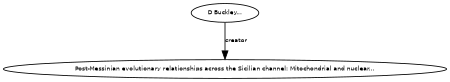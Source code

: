 digraph G {
size="3,3";
node [fontsize=7, fontname="Helvetica"];
edge [fontsize=7, fontname="Helvetica"];
node0 [label="D Buckley...", width=0.27433100247,height=0.27433100247];
node1 [label="Post-Messinian evolutionary relationships across the Sicilian channel: Mitochondrial and nuclear...", width=0.27433100247,height=0.27433100247];
node0 -> node1 [label="creator"];
}

